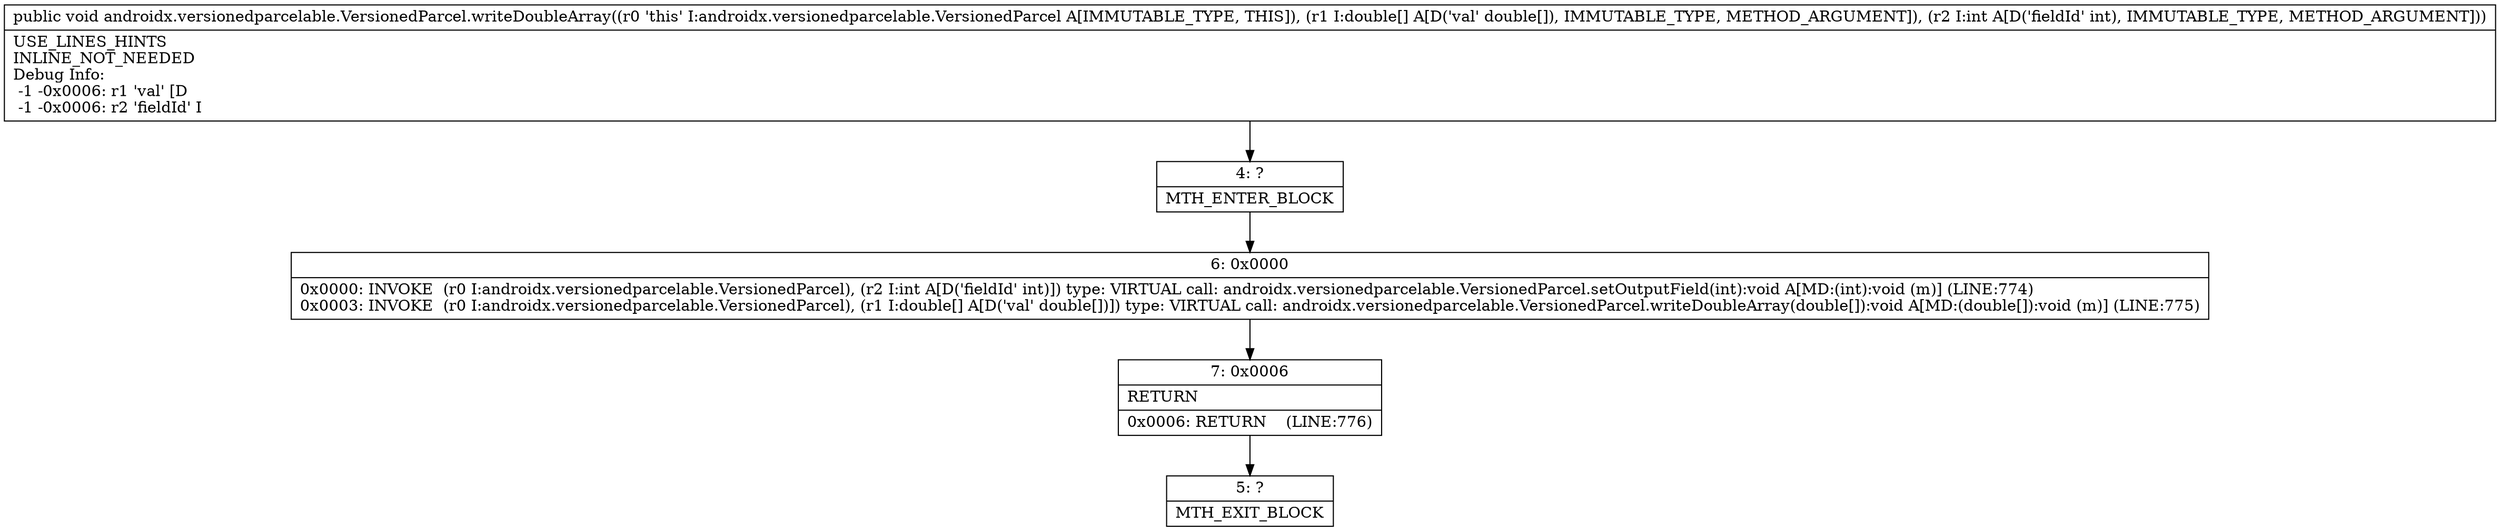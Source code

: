 digraph "CFG forandroidx.versionedparcelable.VersionedParcel.writeDoubleArray([DI)V" {
Node_4 [shape=record,label="{4\:\ ?|MTH_ENTER_BLOCK\l}"];
Node_6 [shape=record,label="{6\:\ 0x0000|0x0000: INVOKE  (r0 I:androidx.versionedparcelable.VersionedParcel), (r2 I:int A[D('fieldId' int)]) type: VIRTUAL call: androidx.versionedparcelable.VersionedParcel.setOutputField(int):void A[MD:(int):void (m)] (LINE:774)\l0x0003: INVOKE  (r0 I:androidx.versionedparcelable.VersionedParcel), (r1 I:double[] A[D('val' double[])]) type: VIRTUAL call: androidx.versionedparcelable.VersionedParcel.writeDoubleArray(double[]):void A[MD:(double[]):void (m)] (LINE:775)\l}"];
Node_7 [shape=record,label="{7\:\ 0x0006|RETURN\l|0x0006: RETURN    (LINE:776)\l}"];
Node_5 [shape=record,label="{5\:\ ?|MTH_EXIT_BLOCK\l}"];
MethodNode[shape=record,label="{public void androidx.versionedparcelable.VersionedParcel.writeDoubleArray((r0 'this' I:androidx.versionedparcelable.VersionedParcel A[IMMUTABLE_TYPE, THIS]), (r1 I:double[] A[D('val' double[]), IMMUTABLE_TYPE, METHOD_ARGUMENT]), (r2 I:int A[D('fieldId' int), IMMUTABLE_TYPE, METHOD_ARGUMENT]))  | USE_LINES_HINTS\lINLINE_NOT_NEEDED\lDebug Info:\l  \-1 \-0x0006: r1 'val' [D\l  \-1 \-0x0006: r2 'fieldId' I\l}"];
MethodNode -> Node_4;Node_4 -> Node_6;
Node_6 -> Node_7;
Node_7 -> Node_5;
}

